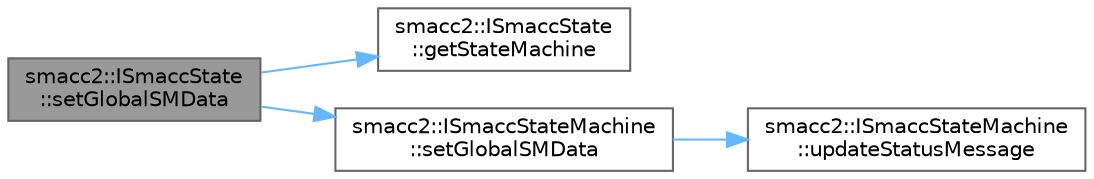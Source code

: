 digraph "smacc2::ISmaccState::setGlobalSMData"
{
 // LATEX_PDF_SIZE
  bgcolor="transparent";
  edge [fontname=Helvetica,fontsize=10,labelfontname=Helvetica,labelfontsize=10];
  node [fontname=Helvetica,fontsize=10,shape=box,height=0.2,width=0.4];
  rankdir="LR";
  Node1 [label="smacc2::ISmaccState\l::setGlobalSMData",height=0.2,width=0.4,color="gray40", fillcolor="grey60", style="filled", fontcolor="black",tooltip=" "];
  Node1 -> Node2 [color="steelblue1",style="solid"];
  Node2 [label="smacc2::ISmaccState\l::getStateMachine",height=0.2,width=0.4,color="grey40", fillcolor="white", style="filled",URL="$classsmacc2_1_1ISmaccState.html#aba03aa66e4a505ef1cae701ad49374ac",tooltip=" "];
  Node1 -> Node3 [color="steelblue1",style="solid"];
  Node3 [label="smacc2::ISmaccStateMachine\l::setGlobalSMData",height=0.2,width=0.4,color="grey40", fillcolor="white", style="filled",URL="$classsmacc2_1_1ISmaccStateMachine.html#a3ac59a1919a28553fb8bea0509fc58c4",tooltip=" "];
  Node3 -> Node4 [color="steelblue1",style="solid"];
  Node4 [label="smacc2::ISmaccStateMachine\l::updateStatusMessage",height=0.2,width=0.4,color="grey40", fillcolor="white", style="filled",URL="$classsmacc2_1_1ISmaccStateMachine.html#af4f58396fd87d4f94299ddb624f154fa",tooltip=" "];
}
